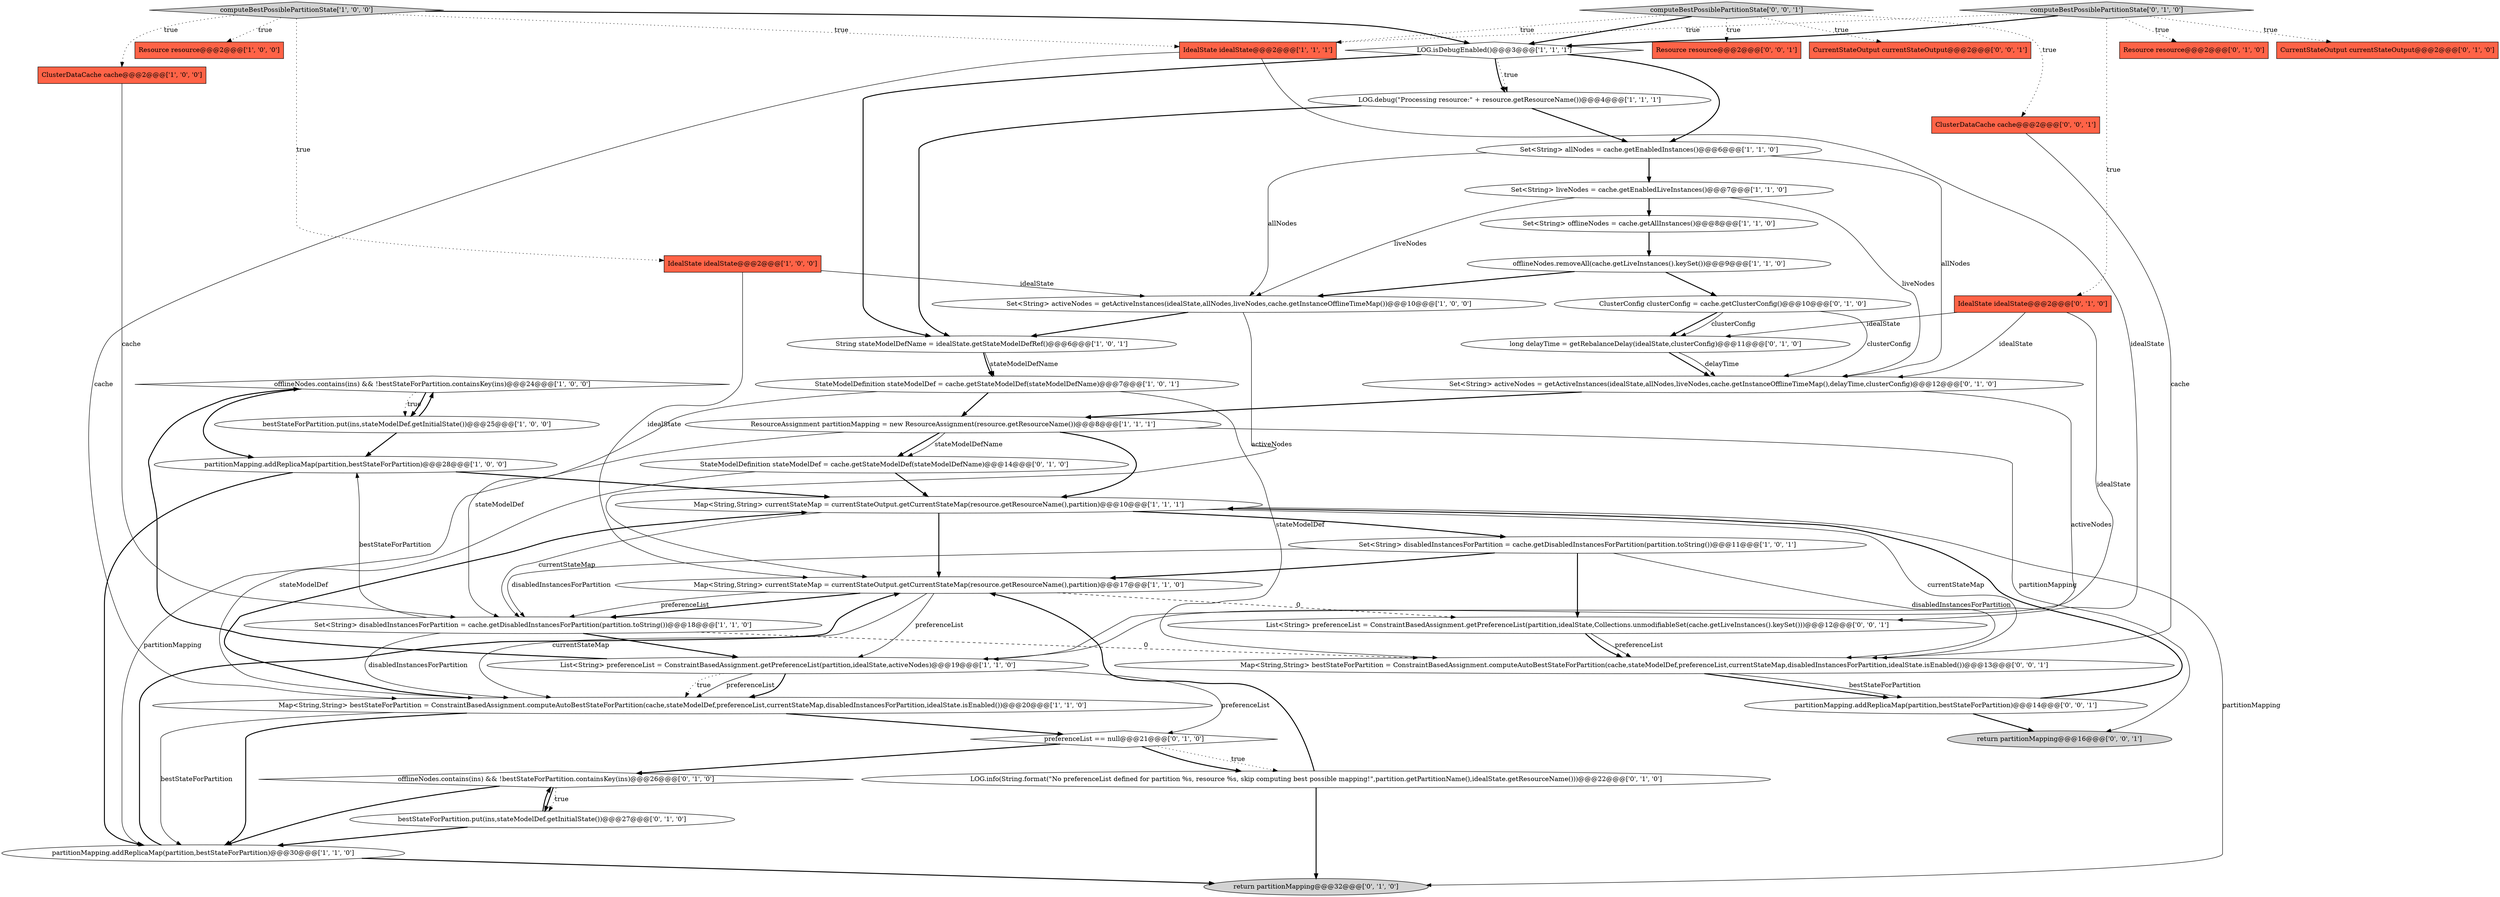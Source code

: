 digraph {
24 [style = filled, label = "offlineNodes.contains(ins) && !bestStateForPartition.containsKey(ins)@@@24@@@['1', '0', '0']", fillcolor = white, shape = diamond image = "AAA0AAABBB1BBB"];
21 [style = filled, label = "Map<String,String> currentStateMap = currentStateOutput.getCurrentStateMap(resource.getResourceName(),partition)@@@17@@@['1', '1', '0']", fillcolor = white, shape = ellipse image = "AAA0AAABBB1BBB"];
38 [style = filled, label = "Resource resource@@@2@@@['0', '0', '1']", fillcolor = tomato, shape = box image = "AAA0AAABBB3BBB"];
10 [style = filled, label = "Set<String> activeNodes = getActiveInstances(idealState,allNodes,liveNodes,cache.getInstanceOfflineTimeMap())@@@10@@@['1', '0', '0']", fillcolor = white, shape = ellipse image = "AAA0AAABBB1BBB"];
27 [style = filled, label = "LOG.info(String.format(\"No preferenceList defined for partition %s, resource %s, skip computing best possible mapping!\",partition.getPartitionName(),idealState.getResourceName()))@@@22@@@['0', '1', '0']", fillcolor = white, shape = ellipse image = "AAA0AAABBB2BBB"];
36 [style = filled, label = "offlineNodes.contains(ins) && !bestStateForPartition.containsKey(ins)@@@26@@@['0', '1', '0']", fillcolor = white, shape = diamond image = "AAA0AAABBB2BBB"];
13 [style = filled, label = "offlineNodes.removeAll(cache.getLiveInstances().keySet())@@@9@@@['1', '1', '0']", fillcolor = white, shape = ellipse image = "AAA0AAABBB1BBB"];
23 [style = filled, label = "Set<String> offlineNodes = cache.getAllInstances()@@@8@@@['1', '1', '0']", fillcolor = white, shape = ellipse image = "AAA0AAABBB1BBB"];
34 [style = filled, label = "IdealState idealState@@@2@@@['0', '1', '0']", fillcolor = tomato, shape = box image = "AAA0AAABBB2BBB"];
4 [style = filled, label = "Set<String> allNodes = cache.getEnabledInstances()@@@6@@@['1', '1', '0']", fillcolor = white, shape = ellipse image = "AAA0AAABBB1BBB"];
18 [style = filled, label = "Map<String,String> currentStateMap = currentStateOutput.getCurrentStateMap(resource.getResourceName(),partition)@@@10@@@['1', '1', '1']", fillcolor = white, shape = ellipse image = "AAA0AAABBB1BBB"];
11 [style = filled, label = "Set<String> liveNodes = cache.getEnabledLiveInstances()@@@7@@@['1', '1', '0']", fillcolor = white, shape = ellipse image = "AAA0AAABBB1BBB"];
5 [style = filled, label = "LOG.isDebugEnabled()@@@3@@@['1', '1', '1']", fillcolor = white, shape = diamond image = "AAA0AAABBB1BBB"];
15 [style = filled, label = "IdealState idealState@@@2@@@['1', '1', '1']", fillcolor = tomato, shape = box image = "AAA0AAABBB1BBB"];
28 [style = filled, label = "preferenceList == null@@@21@@@['0', '1', '0']", fillcolor = white, shape = diamond image = "AAA0AAABBB2BBB"];
37 [style = filled, label = "bestStateForPartition.put(ins,stateModelDef.getInitialState())@@@27@@@['0', '1', '0']", fillcolor = white, shape = ellipse image = "AAA0AAABBB2BBB"];
25 [style = filled, label = "ClusterConfig clusterConfig = cache.getClusterConfig()@@@10@@@['0', '1', '0']", fillcolor = white, shape = ellipse image = "AAA0AAABBB2BBB"];
29 [style = filled, label = "Resource resource@@@2@@@['0', '1', '0']", fillcolor = tomato, shape = box image = "AAA0AAABBB2BBB"];
43 [style = filled, label = "Map<String,String> bestStateForPartition = ConstraintBasedAssignment.computeAutoBestStateForPartition(cache,stateModelDef,preferenceList,currentStateMap,disabledInstancesForPartition,idealState.isEnabled())@@@13@@@['0', '0', '1']", fillcolor = white, shape = ellipse image = "AAA0AAABBB3BBB"];
26 [style = filled, label = "long delayTime = getRebalanceDelay(idealState,clusterConfig)@@@11@@@['0', '1', '0']", fillcolor = white, shape = ellipse image = "AAA1AAABBB2BBB"];
7 [style = filled, label = "ResourceAssignment partitionMapping = new ResourceAssignment(resource.getResourceName())@@@8@@@['1', '1', '1']", fillcolor = white, shape = ellipse image = "AAA0AAABBB1BBB"];
0 [style = filled, label = "String stateModelDefName = idealState.getStateModelDefRef()@@@6@@@['1', '0', '1']", fillcolor = white, shape = ellipse image = "AAA0AAABBB1BBB"];
9 [style = filled, label = "ClusterDataCache cache@@@2@@@['1', '0', '0']", fillcolor = tomato, shape = box image = "AAA0AAABBB1BBB"];
35 [style = filled, label = "StateModelDefinition stateModelDef = cache.getStateModelDef(stateModelDefName)@@@14@@@['0', '1', '0']", fillcolor = white, shape = ellipse image = "AAA0AAABBB2BBB"];
45 [style = filled, label = "computeBestPossiblePartitionState['0', '0', '1']", fillcolor = lightgray, shape = diamond image = "AAA0AAABBB3BBB"];
12 [style = filled, label = "computeBestPossiblePartitionState['1', '0', '0']", fillcolor = lightgray, shape = diamond image = "AAA0AAABBB1BBB"];
1 [style = filled, label = "Set<String> disabledInstancesForPartition = cache.getDisabledInstancesForPartition(partition.toString())@@@11@@@['1', '0', '1']", fillcolor = white, shape = ellipse image = "AAA0AAABBB1BBB"];
17 [style = filled, label = "LOG.debug(\"Processing resource:\" + resource.getResourceName())@@@4@@@['1', '1', '1']", fillcolor = white, shape = ellipse image = "AAA0AAABBB1BBB"];
22 [style = filled, label = "partitionMapping.addReplicaMap(partition,bestStateForPartition)@@@28@@@['1', '0', '0']", fillcolor = white, shape = ellipse image = "AAA0AAABBB1BBB"];
44 [style = filled, label = "partitionMapping.addReplicaMap(partition,bestStateForPartition)@@@14@@@['0', '0', '1']", fillcolor = white, shape = ellipse image = "AAA0AAABBB3BBB"];
3 [style = filled, label = "bestStateForPartition.put(ins,stateModelDef.getInitialState())@@@25@@@['1', '0', '0']", fillcolor = white, shape = ellipse image = "AAA0AAABBB1BBB"];
41 [style = filled, label = "List<String> preferenceList = ConstraintBasedAssignment.getPreferenceList(partition,idealState,Collections.unmodifiableSet(cache.getLiveInstances().keySet()))@@@12@@@['0', '0', '1']", fillcolor = white, shape = ellipse image = "AAA0AAABBB3BBB"];
14 [style = filled, label = "Resource resource@@@2@@@['1', '0', '0']", fillcolor = tomato, shape = box image = "AAA0AAABBB1BBB"];
6 [style = filled, label = "partitionMapping.addReplicaMap(partition,bestStateForPartition)@@@30@@@['1', '1', '0']", fillcolor = white, shape = ellipse image = "AAA0AAABBB1BBB"];
8 [style = filled, label = "StateModelDefinition stateModelDef = cache.getStateModelDef(stateModelDefName)@@@7@@@['1', '0', '1']", fillcolor = white, shape = ellipse image = "AAA0AAABBB1BBB"];
39 [style = filled, label = "ClusterDataCache cache@@@2@@@['0', '0', '1']", fillcolor = tomato, shape = box image = "AAA0AAABBB3BBB"];
20 [style = filled, label = "Map<String,String> bestStateForPartition = ConstraintBasedAssignment.computeAutoBestStateForPartition(cache,stateModelDef,preferenceList,currentStateMap,disabledInstancesForPartition,idealState.isEnabled())@@@20@@@['1', '1', '0']", fillcolor = white, shape = ellipse image = "AAA0AAABBB1BBB"];
32 [style = filled, label = "Set<String> activeNodes = getActiveInstances(idealState,allNodes,liveNodes,cache.getInstanceOfflineTimeMap(),delayTime,clusterConfig)@@@12@@@['0', '1', '0']", fillcolor = white, shape = ellipse image = "AAA1AAABBB2BBB"];
31 [style = filled, label = "computeBestPossiblePartitionState['0', '1', '0']", fillcolor = lightgray, shape = diamond image = "AAA0AAABBB2BBB"];
16 [style = filled, label = "List<String> preferenceList = ConstraintBasedAssignment.getPreferenceList(partition,idealState,activeNodes)@@@19@@@['1', '1', '0']", fillcolor = white, shape = ellipse image = "AAA0AAABBB1BBB"];
19 [style = filled, label = "Set<String> disabledInstancesForPartition = cache.getDisabledInstancesForPartition(partition.toString())@@@18@@@['1', '1', '0']", fillcolor = white, shape = ellipse image = "AAA0AAABBB1BBB"];
2 [style = filled, label = "IdealState idealState@@@2@@@['1', '0', '0']", fillcolor = tomato, shape = box image = "AAA0AAABBB1BBB"];
42 [style = filled, label = "return partitionMapping@@@16@@@['0', '0', '1']", fillcolor = lightgray, shape = ellipse image = "AAA0AAABBB3BBB"];
33 [style = filled, label = "return partitionMapping@@@32@@@['0', '1', '0']", fillcolor = lightgray, shape = ellipse image = "AAA0AAABBB2BBB"];
40 [style = filled, label = "CurrentStateOutput currentStateOutput@@@2@@@['0', '0', '1']", fillcolor = tomato, shape = box image = "AAA0AAABBB3BBB"];
30 [style = filled, label = "CurrentStateOutput currentStateOutput@@@2@@@['0', '1', '0']", fillcolor = tomato, shape = box image = "AAA0AAABBB2BBB"];
3->24 [style = bold, label=""];
31->15 [style = dotted, label="true"];
16->20 [style = dotted, label="true"];
15->20 [style = solid, label="cache"];
20->6 [style = bold, label=""];
44->42 [style = bold, label=""];
13->25 [style = bold, label=""];
25->26 [style = bold, label=""];
45->5 [style = bold, label=""];
0->8 [style = bold, label=""];
19->43 [style = dashed, label="0"];
7->42 [style = solid, label="partitionMapping"];
21->16 [style = solid, label="preferenceList"];
5->17 [style = bold, label=""];
17->4 [style = bold, label=""];
6->21 [style = bold, label=""];
31->34 [style = dotted, label="true"];
45->39 [style = dotted, label="true"];
39->43 [style = solid, label="cache"];
20->6 [style = solid, label="bestStateForPartition"];
11->23 [style = bold, label=""];
31->30 [style = dotted, label="true"];
16->28 [style = solid, label="preferenceList"];
12->14 [style = dotted, label="true"];
35->18 [style = bold, label=""];
18->21 [style = bold, label=""];
11->10 [style = solid, label="liveNodes"];
32->7 [style = bold, label=""];
13->10 [style = bold, label=""];
9->19 [style = solid, label="cache"];
43->44 [style = bold, label=""];
8->19 [style = solid, label="stateModelDef"];
34->16 [style = solid, label="idealState"];
27->21 [style = bold, label=""];
35->20 [style = solid, label="stateModelDef"];
27->33 [style = bold, label=""];
44->18 [style = bold, label=""];
8->43 [style = solid, label="stateModelDef"];
25->32 [style = solid, label="clusterConfig"];
45->40 [style = dotted, label="true"];
36->6 [style = bold, label=""];
18->33 [style = solid, label="partitionMapping"];
20->18 [style = bold, label=""];
7->6 [style = solid, label="partitionMapping"];
28->27 [style = bold, label=""];
2->10 [style = solid, label="idealState"];
18->19 [style = solid, label="currentStateMap"];
26->32 [style = bold, label=""];
31->5 [style = bold, label=""];
41->43 [style = solid, label="preferenceList"];
25->26 [style = solid, label="clusterConfig"];
3->22 [style = bold, label=""];
19->22 [style = solid, label="bestStateForPartition"];
7->35 [style = bold, label=""];
4->32 [style = solid, label="allNodes"];
22->6 [style = bold, label=""];
7->18 [style = bold, label=""];
43->44 [style = solid, label="bestStateForPartition"];
28->27 [style = dotted, label="true"];
12->2 [style = dotted, label="true"];
5->4 [style = bold, label=""];
24->3 [style = dotted, label="true"];
19->16 [style = bold, label=""];
23->13 [style = bold, label=""];
21->19 [style = bold, label=""];
45->15 [style = dotted, label="true"];
12->9 [style = dotted, label="true"];
34->26 [style = solid, label="idealState"];
21->20 [style = solid, label="currentStateMap"];
24->3 [style = bold, label=""];
22->18 [style = bold, label=""];
8->7 [style = bold, label=""];
0->8 [style = solid, label="stateModelDefName"];
18->1 [style = bold, label=""];
10->21 [style = solid, label="activeNodes"];
7->35 [style = solid, label="stateModelDefName"];
4->10 [style = solid, label="allNodes"];
26->32 [style = solid, label="delayTime"];
17->0 [style = bold, label=""];
10->0 [style = bold, label=""];
2->21 [style = solid, label="idealState"];
5->17 [style = dotted, label="true"];
16->24 [style = bold, label=""];
36->37 [style = bold, label=""];
1->21 [style = bold, label=""];
4->11 [style = bold, label=""];
41->43 [style = bold, label=""];
16->20 [style = solid, label="preferenceList"];
12->15 [style = dotted, label="true"];
18->43 [style = solid, label="currentStateMap"];
34->32 [style = solid, label="idealState"];
1->41 [style = bold, label=""];
21->41 [style = dashed, label="0"];
6->33 [style = bold, label=""];
24->22 [style = bold, label=""];
32->16 [style = solid, label="activeNodes"];
37->36 [style = bold, label=""];
12->5 [style = bold, label=""];
21->19 [style = solid, label="preferenceList"];
36->37 [style = dotted, label="true"];
5->0 [style = bold, label=""];
45->38 [style = dotted, label="true"];
28->36 [style = bold, label=""];
11->32 [style = solid, label="liveNodes"];
19->20 [style = solid, label="disabledInstancesForPartition"];
1->43 [style = solid, label="disabledInstancesForPartition"];
37->6 [style = bold, label=""];
31->29 [style = dotted, label="true"];
20->28 [style = bold, label=""];
16->20 [style = bold, label=""];
1->19 [style = solid, label="disabledInstancesForPartition"];
15->41 [style = solid, label="idealState"];
}
